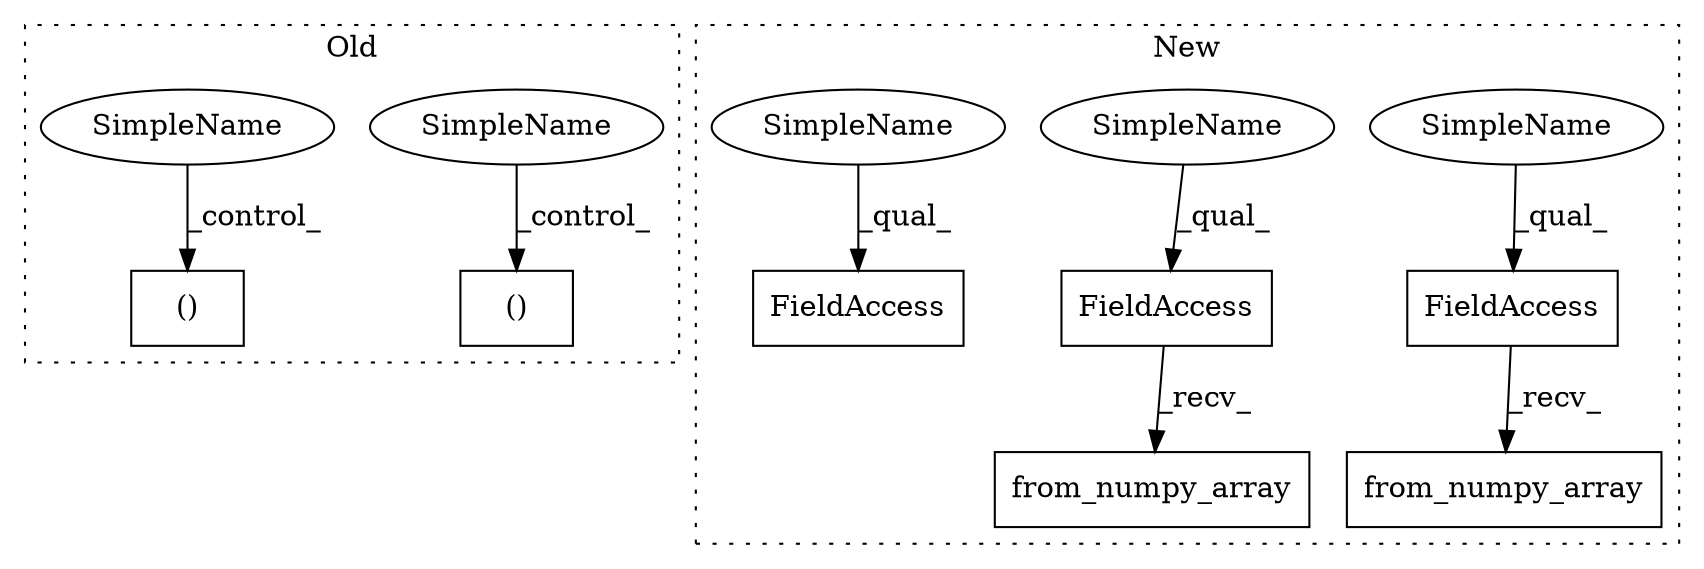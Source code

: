 digraph G {
subgraph cluster0 {
1 [label="()" a="106" s="5151" l="26" shape="box"];
4 [label="()" a="106" s="5349" l="26" shape="box"];
11 [label="SimpleName" a="42" s="5496" l="5" shape="ellipse"];
12 [label="SimpleName" a="42" s="5284" l="5" shape="ellipse"];
label = "Old";
style="dotted";
}
subgraph cluster1 {
2 [label="from_numpy_array" a="32" s="5446,5465" l="17,1" shape="box"];
3 [label="FieldAccess" a="22" s="5431" l="14" shape="box"];
5 [label="FieldAccess" a="22" s="5530" l="14" shape="box"];
6 [label="FieldAccess" a="22" s="5364" l="14" shape="box"];
7 [label="from_numpy_array" a="32" s="5379,5397" l="17,1" shape="box"];
8 [label="SimpleName" a="42" s="5431" l="6" shape="ellipse"];
9 [label="SimpleName" a="42" s="5364" l="6" shape="ellipse"];
10 [label="SimpleName" a="42" s="5530" l="6" shape="ellipse"];
label = "New";
style="dotted";
}
3 -> 2 [label="_recv_"];
6 -> 7 [label="_recv_"];
8 -> 3 [label="_qual_"];
9 -> 6 [label="_qual_"];
10 -> 5 [label="_qual_"];
11 -> 4 [label="_control_"];
12 -> 1 [label="_control_"];
}